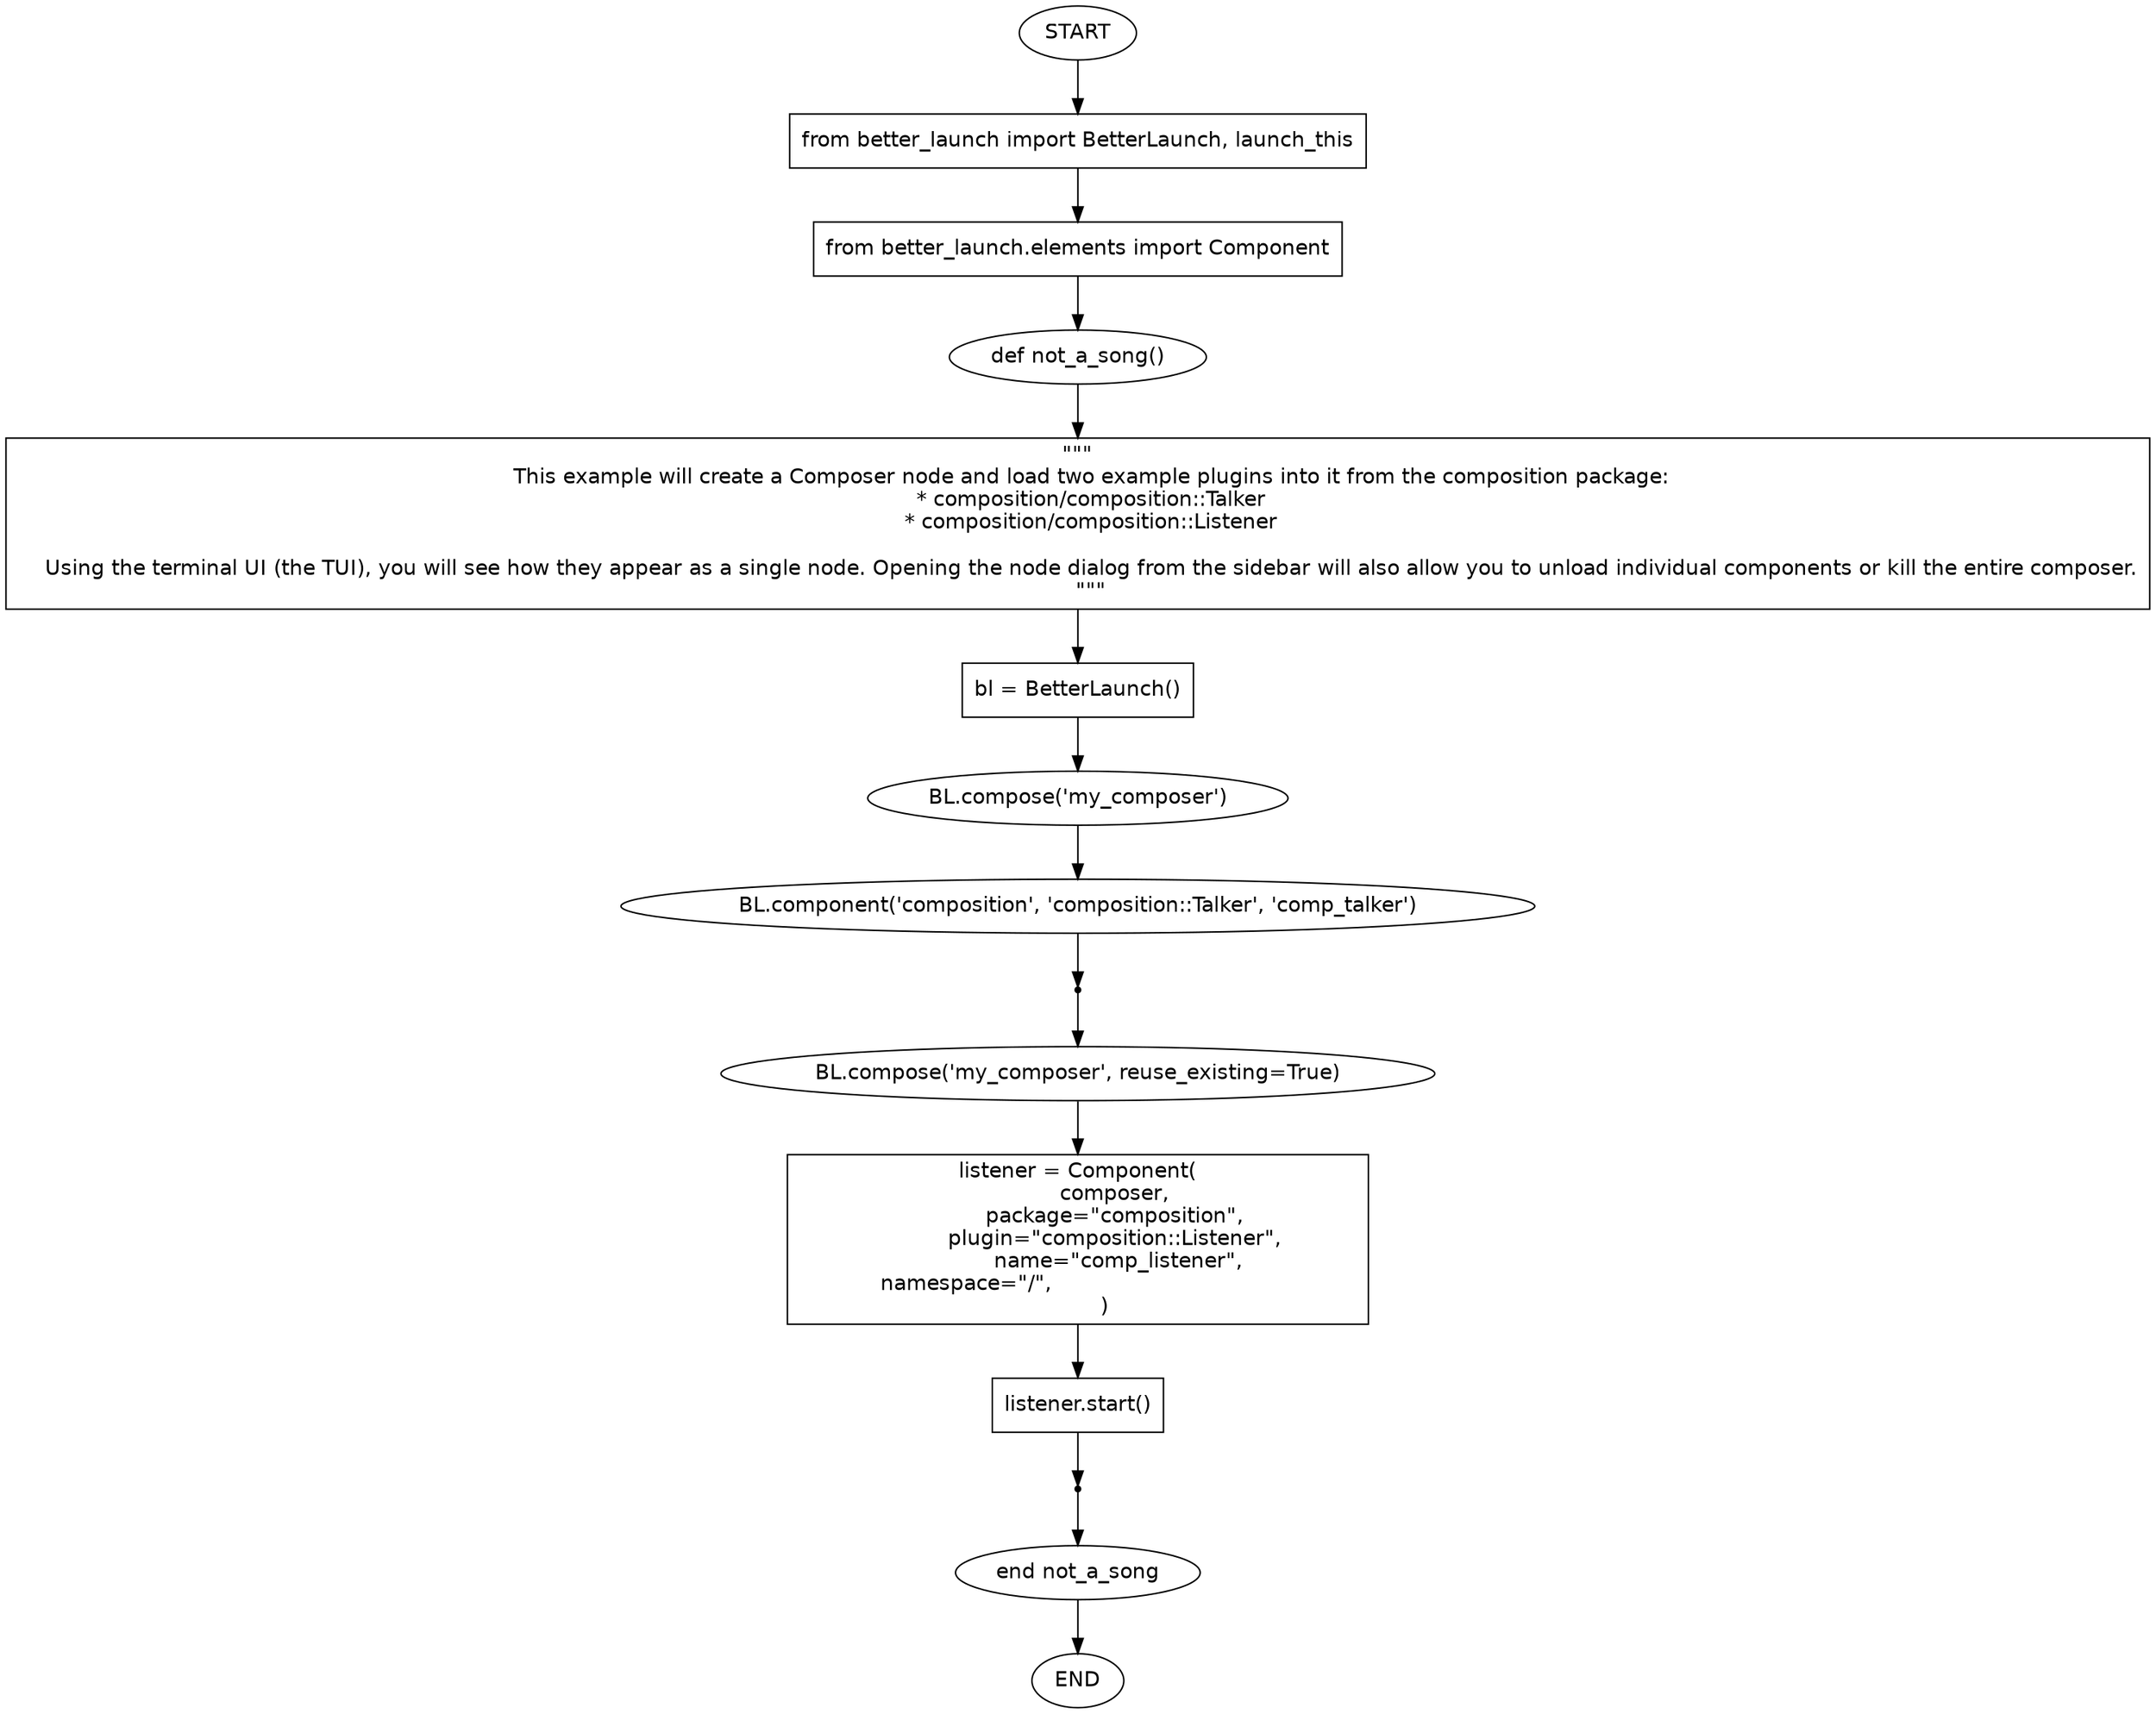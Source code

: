digraph G {
  node [shape=box,fontname="Helvetica"];
  rankdir=TB;
  n0 [shape=oval,label="START"];
  n1 [shape=box,label="from better_launch import BetterLaunch, launch_this"];
  n2 [shape=box,label="from better_launch.elements import Component"];
  n3 [shape=oval,label="def not_a_song()"];
  n4 [shape=box,label="\"\"\"
    This example will create a Composer node and load two example plugins into it from the composition package:
    * composition/composition::Talker
    * composition/composition::Listener

    Using the terminal UI (the TUI), you will see how they appear as a single node. Opening the node dialog from the sidebar will also allow you to unload individual components or kill the entire composer.
    \"\"\""];
  n5 [shape=box,label="bl = BetterLaunch()"];
  n6 [shape=ellipse,label="BL.compose('my_composer')"];
  n7 [shape=ellipse,label="BL.component('composition', 'composition::Talker', 'comp_talker')"];
  n8 [shape=point,label="with_end"];
  n9 [shape=ellipse,label="BL.compose('my_composer', reuse_existing=True)"];
  n10 [shape=box,label="listener = Component(
            composer, 
            package=\"composition\", 
            plugin=\"composition::Listener\", 
            name=\"comp_listener\",
            namespace=\"/\",                                             
        )"];
  n11 [shape=box,label="listener.start()"];
  n12 [shape=point,label="with_end"];
  n13 [shape=oval,label="end not_a_song"];
  n14 [shape=oval,label="END"];
  n1 -> n2;
  n4 -> n5;
  n6 -> n7;
  n7 -> n8;
  n5 -> n6;
  n10 -> n11;
  n9 -> n10;
  n11 -> n12;
  n8 -> n9;
  n3 -> n4;
  n12 -> n13;
  n2 -> n3;
  n0 -> n1;
  n13 -> n14;
}
